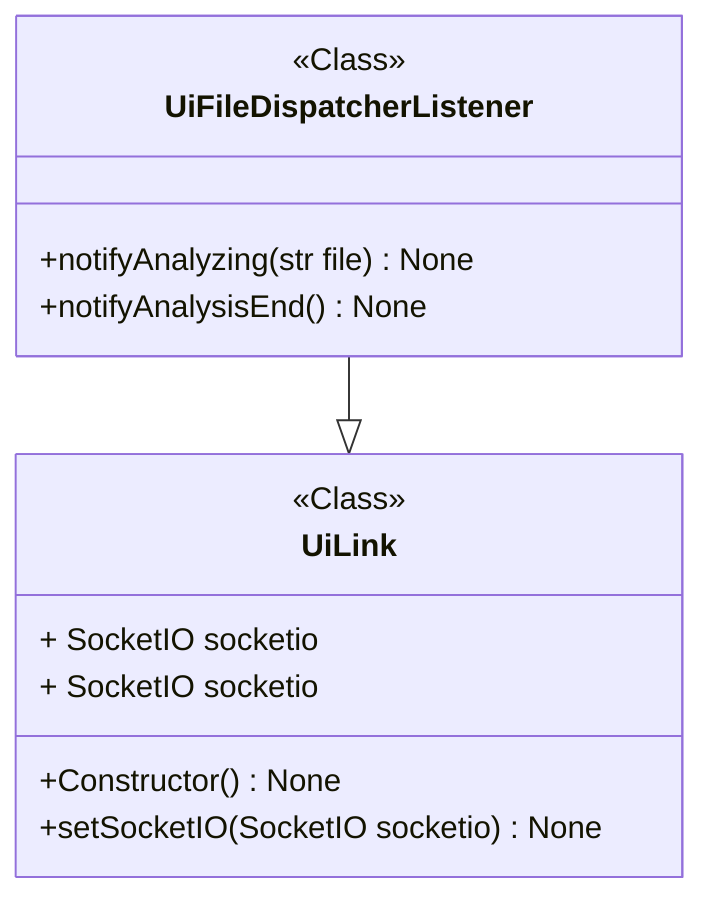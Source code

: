 classDiagram
class UiFileDispatcherListener {
<<Class>>
+notifyAnalyzing(str file) None
+notifyAnalysisEnd() None
}
class UiLink {
<<Class>>
+ SocketIO socketio
+ SocketIO socketio
+Constructor() None
+setSocketIO(SocketIO socketio) None
}
link UiLink "class££pycodeanalyzer::ui::app::UiLink"
UiFileDispatcherListener --|> UiLink